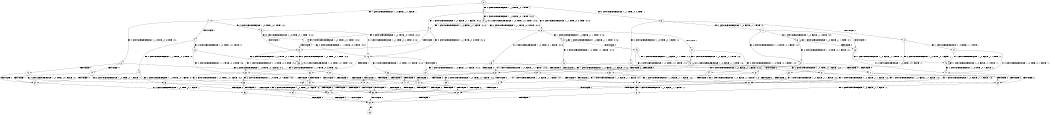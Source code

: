 digraph BCG {
size = "7, 10.5";
center = TRUE;
node [shape = circle];
0 [peripheries = 2];
0 -> 1 [label = "EX !1 !ATOMIC_EXCH_BRANCH (1, +0, FALSE, +1, 1, FALSE) !::"];
0 -> 2 [label = "EX !2 !ATOMIC_EXCH_BRANCH (1, +0, TRUE, +0, 1, TRUE) !::"];
0 -> 3 [label = "EX !0 !ATOMIC_EXCH_BRANCH (1, +1, TRUE, +0, 2, TRUE) !::"];
1 -> 4 [label = "TERMINATE !1"];
1 -> 5 [label = "EX !2 !ATOMIC_EXCH_BRANCH (1, +0, TRUE, +0, 1, TRUE) !:0:1:"];
1 -> 6 [label = "EX !0 !ATOMIC_EXCH_BRANCH (1, +1, TRUE, +0, 2, TRUE) !:0:1:"];
2 -> 7 [label = "EX !1 !ATOMIC_EXCH_BRANCH (1, +0, FALSE, +1, 1, FALSE) !:0:1:2:"];
2 -> 8 [label = "EX !0 !ATOMIC_EXCH_BRANCH (1, +1, TRUE, +0, 2, TRUE) !:0:1:2:"];
2 -> 9 [label = "EX !2 !ATOMIC_EXCH_BRANCH (1, +0, TRUE, +0, 1, TRUE) !:0:1:2:"];
3 -> 10 [label = "TERMINATE !0"];
3 -> 11 [label = "EX !1 !ATOMIC_EXCH_BRANCH (1, +0, FALSE, +1, 1, TRUE) !:0:"];
3 -> 12 [label = "EX !2 !ATOMIC_EXCH_BRANCH (1, +0, TRUE, +0, 1, FALSE) !:0:"];
4 -> 13 [label = "EX !2 !ATOMIC_EXCH_BRANCH (1, +0, TRUE, +0, 1, TRUE) !:0:"];
4 -> 14 [label = "EX !0 !ATOMIC_EXCH_BRANCH (1, +1, TRUE, +0, 2, TRUE) !:0:"];
5 -> 15 [label = "TERMINATE !1"];
5 -> 16 [label = "EX !0 !ATOMIC_EXCH_BRANCH (1, +1, TRUE, +0, 2, TRUE) !:0:1:2:"];
5 -> 17 [label = "EX !2 !ATOMIC_EXCH_BRANCH (1, +0, TRUE, +0, 1, TRUE) !:0:1:2:"];
6 -> 18 [label = "TERMINATE !1"];
6 -> 19 [label = "TERMINATE !0"];
6 -> 20 [label = "EX !2 !ATOMIC_EXCH_BRANCH (1, +0, TRUE, +0, 1, FALSE) !:0:1:"];
7 -> 15 [label = "TERMINATE !1"];
7 -> 16 [label = "EX !0 !ATOMIC_EXCH_BRANCH (1, +1, TRUE, +0, 2, TRUE) !:0:1:2:"];
7 -> 17 [label = "EX !2 !ATOMIC_EXCH_BRANCH (1, +0, TRUE, +0, 1, TRUE) !:0:1:2:"];
8 -> 21 [label = "TERMINATE !0"];
8 -> 22 [label = "EX !1 !ATOMIC_EXCH_BRANCH (1, +0, FALSE, +1, 1, TRUE) !:0:1:2:"];
8 -> 23 [label = "EX !2 !ATOMIC_EXCH_BRANCH (1, +0, TRUE, +0, 1, FALSE) !:0:1:2:"];
9 -> 7 [label = "EX !1 !ATOMIC_EXCH_BRANCH (1, +0, FALSE, +1, 1, FALSE) !:0:1:2:"];
9 -> 8 [label = "EX !0 !ATOMIC_EXCH_BRANCH (1, +1, TRUE, +0, 2, TRUE) !:0:1:2:"];
9 -> 9 [label = "EX !2 !ATOMIC_EXCH_BRANCH (1, +0, TRUE, +0, 1, TRUE) !:0:1:2:"];
10 -> 24 [label = "EX !1 !ATOMIC_EXCH_BRANCH (1, +0, FALSE, +1, 1, TRUE) !::"];
10 -> 25 [label = "EX !2 !ATOMIC_EXCH_BRANCH (1, +0, TRUE, +0, 1, FALSE) !::"];
11 -> 26 [label = "TERMINATE !0"];
11 -> 27 [label = "EX !2 !ATOMIC_EXCH_BRANCH (1, +0, TRUE, +0, 1, FALSE) !:0:1:"];
11 -> 28 [label = "EX !1 !ATOMIC_EXCH_BRANCH (1, +0, FALSE, +1, 1, TRUE) !:0:1:"];
12 -> 29 [label = "TERMINATE !2"];
12 -> 30 [label = "TERMINATE !0"];
12 -> 31 [label = "EX !1 !ATOMIC_EXCH_BRANCH (1, +0, FALSE, +1, 1, FALSE) !:0:1:2:"];
13 -> 32 [label = "EX !0 !ATOMIC_EXCH_BRANCH (1, +1, TRUE, +0, 2, TRUE) !:0:2:"];
13 -> 33 [label = "EX !2 !ATOMIC_EXCH_BRANCH (1, +0, TRUE, +0, 1, TRUE) !:0:2:"];
14 -> 34 [label = "TERMINATE !0"];
14 -> 35 [label = "EX !2 !ATOMIC_EXCH_BRANCH (1, +0, TRUE, +0, 1, FALSE) !:0:"];
15 -> 32 [label = "EX !0 !ATOMIC_EXCH_BRANCH (1, +1, TRUE, +0, 2, TRUE) !:0:2:"];
15 -> 33 [label = "EX !2 !ATOMIC_EXCH_BRANCH (1, +0, TRUE, +0, 1, TRUE) !:0:2:"];
16 -> 36 [label = "TERMINATE !1"];
16 -> 37 [label = "TERMINATE !0"];
16 -> 38 [label = "EX !2 !ATOMIC_EXCH_BRANCH (1, +0, TRUE, +0, 1, FALSE) !:0:1:2:"];
17 -> 15 [label = "TERMINATE !1"];
17 -> 16 [label = "EX !0 !ATOMIC_EXCH_BRANCH (1, +1, TRUE, +0, 2, TRUE) !:0:1:2:"];
17 -> 17 [label = "EX !2 !ATOMIC_EXCH_BRANCH (1, +0, TRUE, +0, 1, TRUE) !:0:1:2:"];
18 -> 34 [label = "TERMINATE !0"];
18 -> 35 [label = "EX !2 !ATOMIC_EXCH_BRANCH (1, +0, TRUE, +0, 1, FALSE) !:0:"];
19 -> 34 [label = "TERMINATE !1"];
19 -> 39 [label = "EX !2 !ATOMIC_EXCH_BRANCH (1, +0, TRUE, +0, 1, FALSE) !:1:"];
20 -> 40 [label = "TERMINATE !1"];
20 -> 41 [label = "TERMINATE !2"];
20 -> 42 [label = "TERMINATE !0"];
21 -> 43 [label = "EX !1 !ATOMIC_EXCH_BRANCH (1, +0, FALSE, +1, 1, TRUE) !:1:2:"];
21 -> 44 [label = "EX !2 !ATOMIC_EXCH_BRANCH (1, +0, TRUE, +0, 1, FALSE) !:1:2:"];
22 -> 45 [label = "TERMINATE !0"];
22 -> 46 [label = "EX !2 !ATOMIC_EXCH_BRANCH (1, +0, TRUE, +0, 1, FALSE) !:0:1:2:"];
22 -> 22 [label = "EX !1 !ATOMIC_EXCH_BRANCH (1, +0, FALSE, +1, 1, TRUE) !:0:1:2:"];
23 -> 29 [label = "TERMINATE !2"];
23 -> 30 [label = "TERMINATE !0"];
23 -> 31 [label = "EX !1 !ATOMIC_EXCH_BRANCH (1, +0, FALSE, +1, 1, FALSE) !:0:1:2:"];
24 -> 47 [label = "EX !2 !ATOMIC_EXCH_BRANCH (1, +0, TRUE, +0, 1, FALSE) !:1:"];
24 -> 48 [label = "EX !1 !ATOMIC_EXCH_BRANCH (1, +0, FALSE, +1, 1, TRUE) !:1:"];
25 -> 49 [label = "TERMINATE !2"];
25 -> 50 [label = "EX !1 !ATOMIC_EXCH_BRANCH (1, +0, FALSE, +1, 1, FALSE) !:1:2:"];
26 -> 47 [label = "EX !2 !ATOMIC_EXCH_BRANCH (1, +0, TRUE, +0, 1, FALSE) !:1:"];
26 -> 48 [label = "EX !1 !ATOMIC_EXCH_BRANCH (1, +0, FALSE, +1, 1, TRUE) !:1:"];
27 -> 51 [label = "TERMINATE !2"];
27 -> 52 [label = "TERMINATE !0"];
27 -> 31 [label = "EX !1 !ATOMIC_EXCH_BRANCH (1, +0, FALSE, +1, 1, FALSE) !:0:1:2:"];
28 -> 26 [label = "TERMINATE !0"];
28 -> 27 [label = "EX !2 !ATOMIC_EXCH_BRANCH (1, +0, TRUE, +0, 1, FALSE) !:0:1:"];
28 -> 28 [label = "EX !1 !ATOMIC_EXCH_BRANCH (1, +0, FALSE, +1, 1, TRUE) !:0:1:"];
29 -> 49 [label = "TERMINATE !0"];
29 -> 53 [label = "EX !1 !ATOMIC_EXCH_BRANCH (1, +0, FALSE, +1, 1, FALSE) !:0:1:"];
30 -> 49 [label = "TERMINATE !2"];
30 -> 50 [label = "EX !1 !ATOMIC_EXCH_BRANCH (1, +0, FALSE, +1, 1, FALSE) !:1:2:"];
31 -> 40 [label = "TERMINATE !1"];
31 -> 41 [label = "TERMINATE !2"];
31 -> 42 [label = "TERMINATE !0"];
32 -> 54 [label = "TERMINATE !0"];
32 -> 55 [label = "EX !2 !ATOMIC_EXCH_BRANCH (1, +0, TRUE, +0, 1, FALSE) !:0:2:"];
33 -> 32 [label = "EX !0 !ATOMIC_EXCH_BRANCH (1, +1, TRUE, +0, 2, TRUE) !:0:2:"];
33 -> 33 [label = "EX !2 !ATOMIC_EXCH_BRANCH (1, +0, TRUE, +0, 1, TRUE) !:0:2:"];
34 -> 56 [label = "EX !2 !ATOMIC_EXCH_BRANCH (1, +0, TRUE, +0, 1, FALSE) !::"];
35 -> 57 [label = "TERMINATE !2"];
35 -> 58 [label = "TERMINATE !0"];
36 -> 54 [label = "TERMINATE !0"];
36 -> 55 [label = "EX !2 !ATOMIC_EXCH_BRANCH (1, +0, TRUE, +0, 1, FALSE) !:0:2:"];
37 -> 54 [label = "TERMINATE !1"];
37 -> 59 [label = "EX !2 !ATOMIC_EXCH_BRANCH (1, +0, TRUE, +0, 1, FALSE) !:1:2:"];
38 -> 40 [label = "TERMINATE !1"];
38 -> 41 [label = "TERMINATE !2"];
38 -> 42 [label = "TERMINATE !0"];
39 -> 58 [label = "TERMINATE !1"];
39 -> 60 [label = "TERMINATE !2"];
40 -> 57 [label = "TERMINATE !2"];
40 -> 58 [label = "TERMINATE !0"];
41 -> 57 [label = "TERMINATE !1"];
41 -> 60 [label = "TERMINATE !0"];
42 -> 58 [label = "TERMINATE !1"];
42 -> 60 [label = "TERMINATE !2"];
43 -> 61 [label = "EX !2 !ATOMIC_EXCH_BRANCH (1, +0, TRUE, +0, 1, FALSE) !:1:2:"];
43 -> 43 [label = "EX !1 !ATOMIC_EXCH_BRANCH (1, +0, FALSE, +1, 1, TRUE) !:1:2:"];
44 -> 49 [label = "TERMINATE !2"];
44 -> 50 [label = "EX !1 !ATOMIC_EXCH_BRANCH (1, +0, FALSE, +1, 1, FALSE) !:1:2:"];
45 -> 61 [label = "EX !2 !ATOMIC_EXCH_BRANCH (1, +0, TRUE, +0, 1, FALSE) !:1:2:"];
45 -> 43 [label = "EX !1 !ATOMIC_EXCH_BRANCH (1, +0, FALSE, +1, 1, TRUE) !:1:2:"];
46 -> 51 [label = "TERMINATE !2"];
46 -> 52 [label = "TERMINATE !0"];
46 -> 31 [label = "EX !1 !ATOMIC_EXCH_BRANCH (1, +0, FALSE, +1, 1, FALSE) !:0:1:2:"];
47 -> 62 [label = "TERMINATE !2"];
47 -> 50 [label = "EX !1 !ATOMIC_EXCH_BRANCH (1, +0, FALSE, +1, 1, FALSE) !:1:2:"];
48 -> 47 [label = "EX !2 !ATOMIC_EXCH_BRANCH (1, +0, TRUE, +0, 1, FALSE) !:1:"];
48 -> 48 [label = "EX !1 !ATOMIC_EXCH_BRANCH (1, +0, FALSE, +1, 1, TRUE) !:1:"];
49 -> 63 [label = "EX !1 !ATOMIC_EXCH_BRANCH (1, +0, FALSE, +1, 1, FALSE) !:1:"];
50 -> 58 [label = "TERMINATE !1"];
50 -> 60 [label = "TERMINATE !2"];
51 -> 62 [label = "TERMINATE !0"];
51 -> 53 [label = "EX !1 !ATOMIC_EXCH_BRANCH (1, +0, FALSE, +1, 1, FALSE) !:0:1:"];
52 -> 62 [label = "TERMINATE !2"];
52 -> 50 [label = "EX !1 !ATOMIC_EXCH_BRANCH (1, +0, FALSE, +1, 1, FALSE) !:1:2:"];
53 -> 57 [label = "TERMINATE !1"];
53 -> 60 [label = "TERMINATE !0"];
54 -> 64 [label = "EX !2 !ATOMIC_EXCH_BRANCH (1, +0, TRUE, +0, 1, FALSE) !:2:"];
55 -> 57 [label = "TERMINATE !2"];
55 -> 58 [label = "TERMINATE !0"];
56 -> 65 [label = "TERMINATE !2"];
57 -> 65 [label = "TERMINATE !0"];
58 -> 65 [label = "TERMINATE !2"];
59 -> 58 [label = "TERMINATE !1"];
59 -> 60 [label = "TERMINATE !2"];
60 -> 65 [label = "TERMINATE !1"];
61 -> 62 [label = "TERMINATE !2"];
61 -> 50 [label = "EX !1 !ATOMIC_EXCH_BRANCH (1, +0, FALSE, +1, 1, FALSE) !:1:2:"];
62 -> 63 [label = "EX !1 !ATOMIC_EXCH_BRANCH (1, +0, FALSE, +1, 1, FALSE) !:1:"];
63 -> 65 [label = "TERMINATE !1"];
64 -> 65 [label = "TERMINATE !2"];
65 -> 66 [label = "exit"];
}
